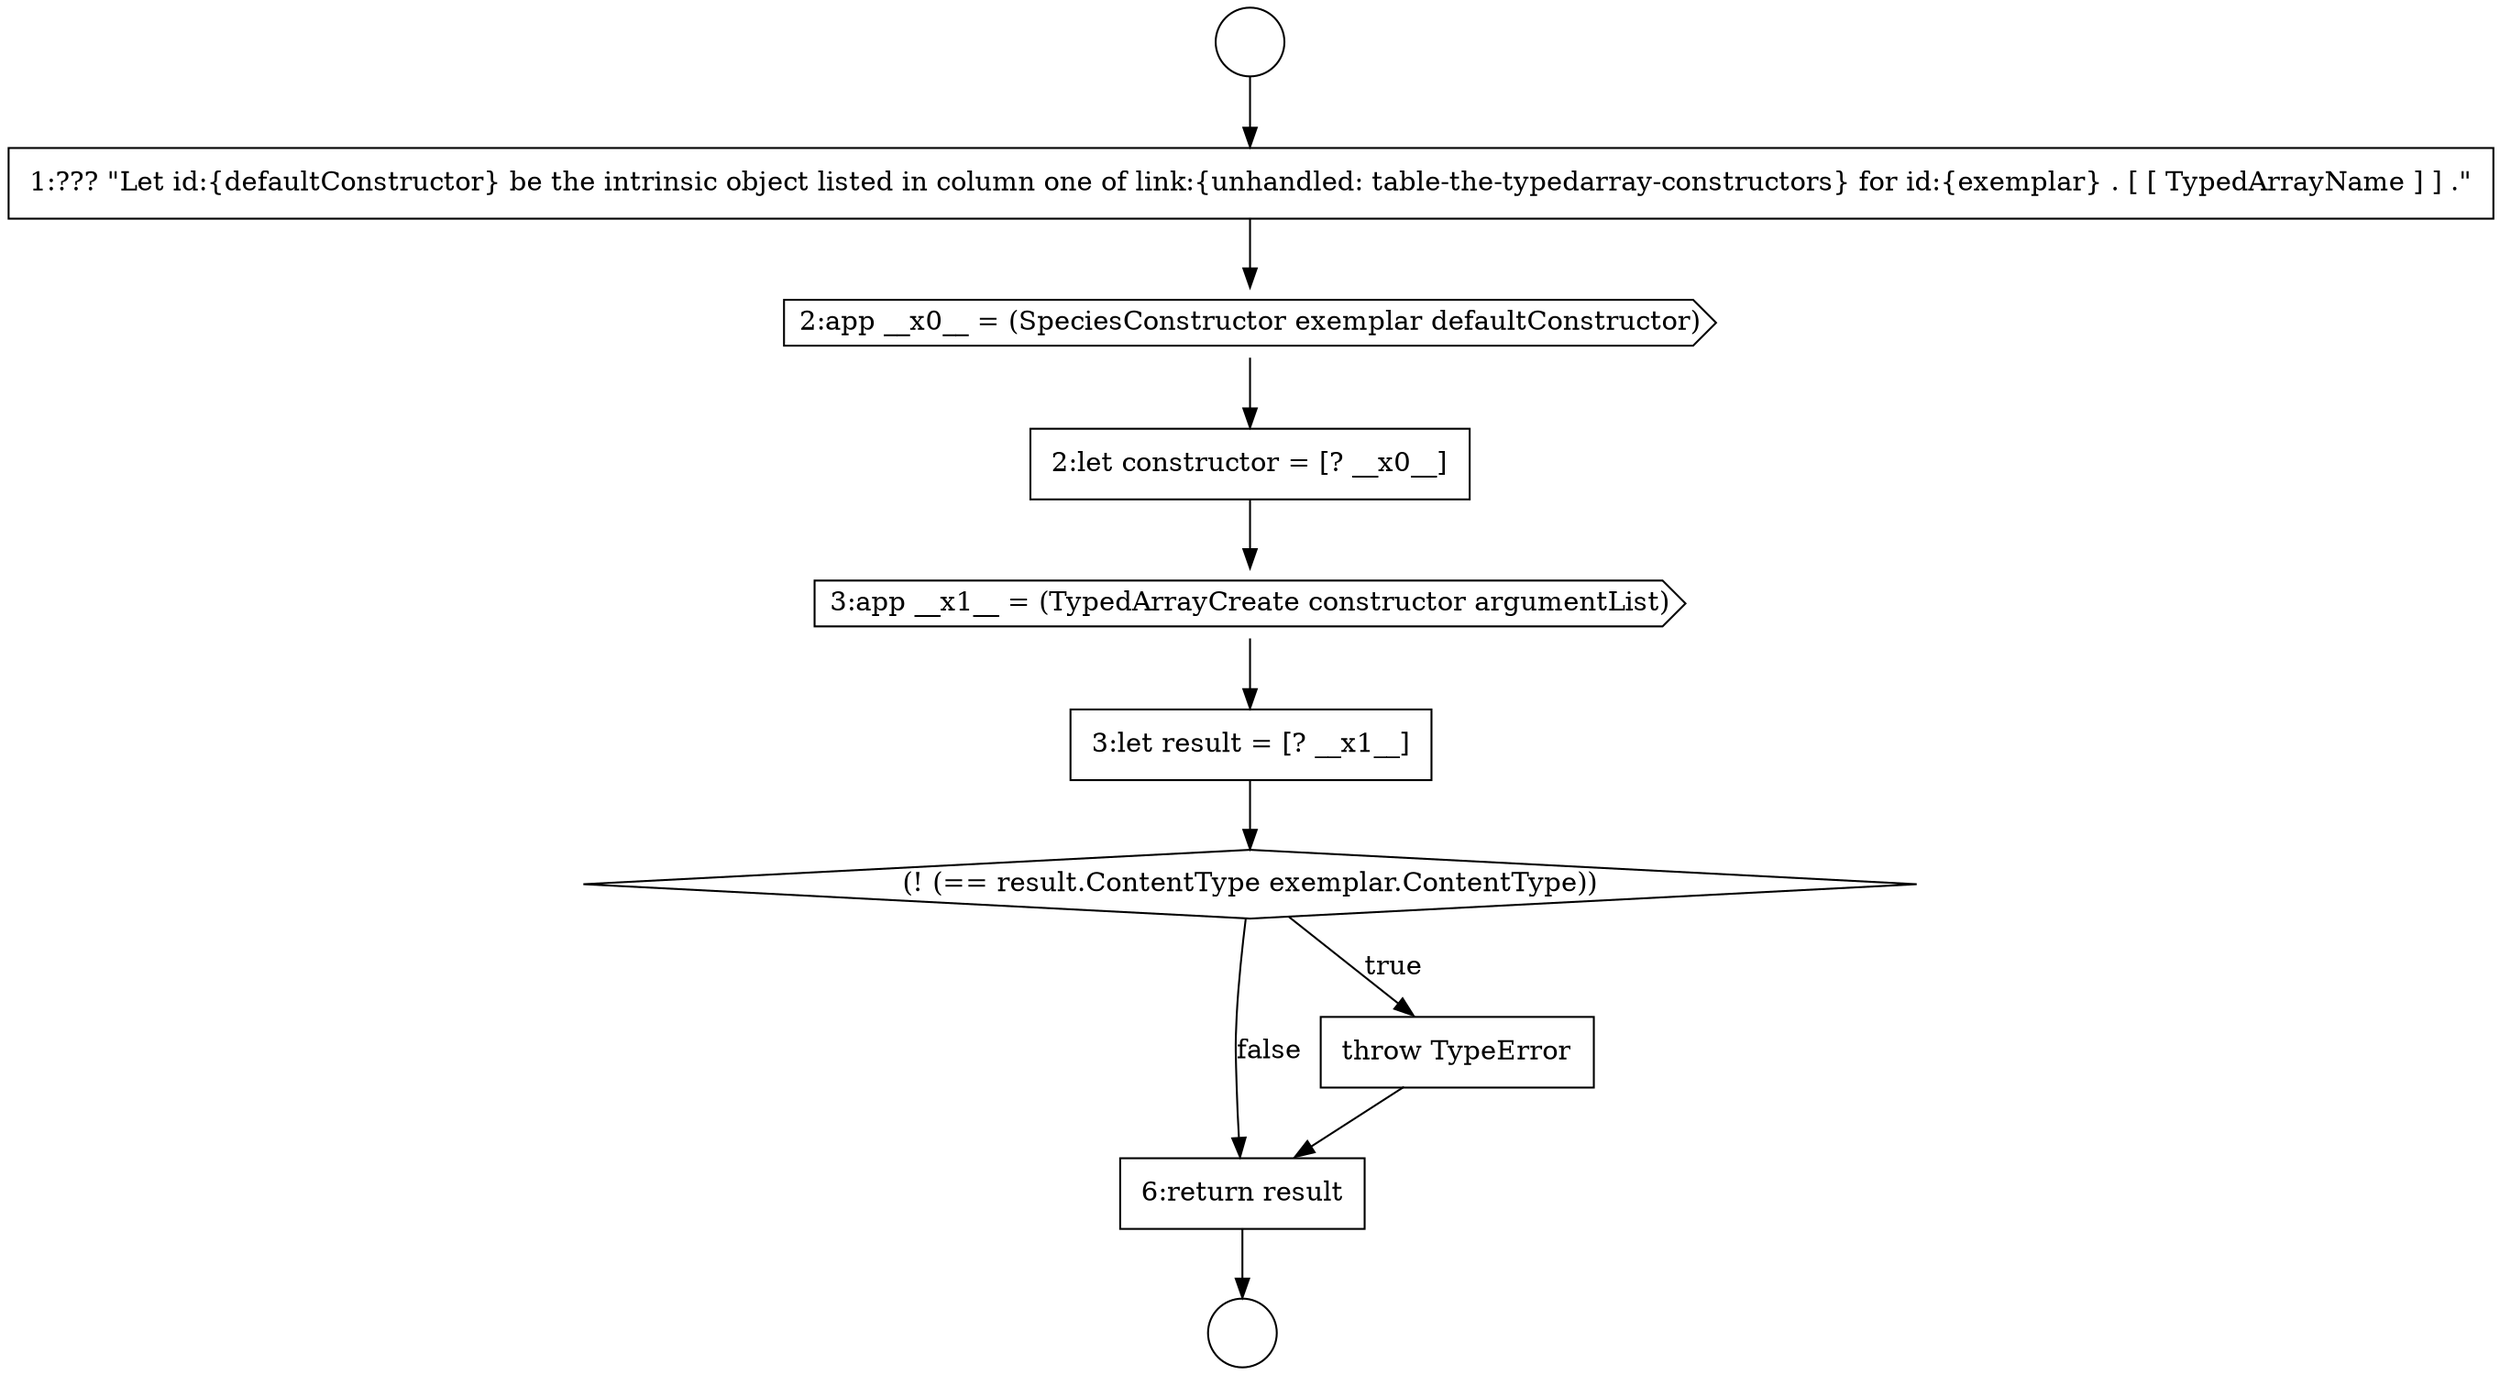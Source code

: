 digraph {
  node16868 [shape=none, margin=0, label=<<font color="black">
    <table border="0" cellborder="1" cellspacing="0" cellpadding="10">
      <tr><td align="left">1:??? &quot;Let id:{defaultConstructor} be the intrinsic object listed in column one of link:{unhandled: table-the-typedarray-constructors} for id:{exemplar} . [ [ TypedArrayName ] ] .&quot;</td></tr>
    </table>
  </font>> color="black" fillcolor="white" style=filled]
  node16869 [shape=cds, label=<<font color="black">2:app __x0__ = (SpeciesConstructor exemplar defaultConstructor)</font>> color="black" fillcolor="white" style=filled]
  node16866 [shape=circle label=" " color="black" fillcolor="white" style=filled]
  node16867 [shape=circle label=" " color="black" fillcolor="white" style=filled]
  node16873 [shape=diamond, label=<<font color="black">(! (== result.ContentType exemplar.ContentType))</font>> color="black" fillcolor="white" style=filled]
  node16872 [shape=none, margin=0, label=<<font color="black">
    <table border="0" cellborder="1" cellspacing="0" cellpadding="10">
      <tr><td align="left">3:let result = [? __x1__]</td></tr>
    </table>
  </font>> color="black" fillcolor="white" style=filled]
  node16875 [shape=none, margin=0, label=<<font color="black">
    <table border="0" cellborder="1" cellspacing="0" cellpadding="10">
      <tr><td align="left">6:return result</td></tr>
    </table>
  </font>> color="black" fillcolor="white" style=filled]
  node16870 [shape=none, margin=0, label=<<font color="black">
    <table border="0" cellborder="1" cellspacing="0" cellpadding="10">
      <tr><td align="left">2:let constructor = [? __x0__]</td></tr>
    </table>
  </font>> color="black" fillcolor="white" style=filled]
  node16871 [shape=cds, label=<<font color="black">3:app __x1__ = (TypedArrayCreate constructor argumentList)</font>> color="black" fillcolor="white" style=filled]
  node16874 [shape=none, margin=0, label=<<font color="black">
    <table border="0" cellborder="1" cellspacing="0" cellpadding="10">
      <tr><td align="left">throw TypeError</td></tr>
    </table>
  </font>> color="black" fillcolor="white" style=filled]
  node16866 -> node16868 [ color="black"]
  node16873 -> node16874 [label=<<font color="black">true</font>> color="black"]
  node16873 -> node16875 [label=<<font color="black">false</font>> color="black"]
  node16872 -> node16873 [ color="black"]
  node16871 -> node16872 [ color="black"]
  node16868 -> node16869 [ color="black"]
  node16869 -> node16870 [ color="black"]
  node16875 -> node16867 [ color="black"]
  node16870 -> node16871 [ color="black"]
  node16874 -> node16875 [ color="black"]
}
